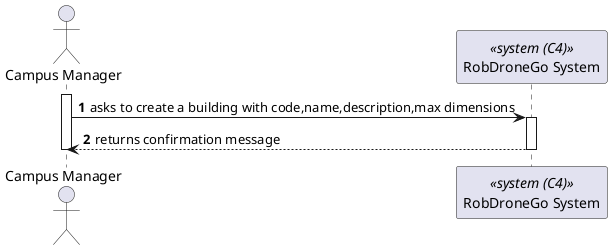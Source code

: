 @startuml process-view
autonumber

actor CM as "Campus Manager"
participant SYS as "RobDroneGo System" <<system (C4)>>

activate CM

CM -> SYS : asks to create a building with code,name,description,max dimensions
activate SYS

CM <-- SYS : returns confirmation message
deactivate SYS

deactivate CM

@enduml
